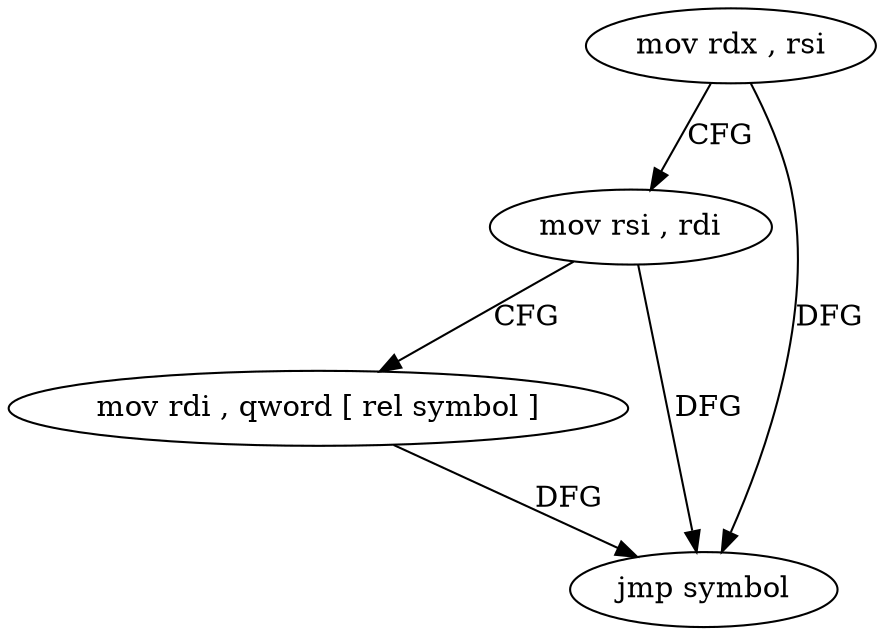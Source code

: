 digraph "func" {
"4228496" [label = "mov rdx , rsi" ]
"4228499" [label = "mov rsi , rdi" ]
"4228502" [label = "mov rdi , qword [ rel symbol ]" ]
"4228509" [label = "jmp symbol" ]
"4228496" -> "4228499" [ label = "CFG" ]
"4228496" -> "4228509" [ label = "DFG" ]
"4228499" -> "4228502" [ label = "CFG" ]
"4228499" -> "4228509" [ label = "DFG" ]
"4228502" -> "4228509" [ label = "DFG" ]
}
